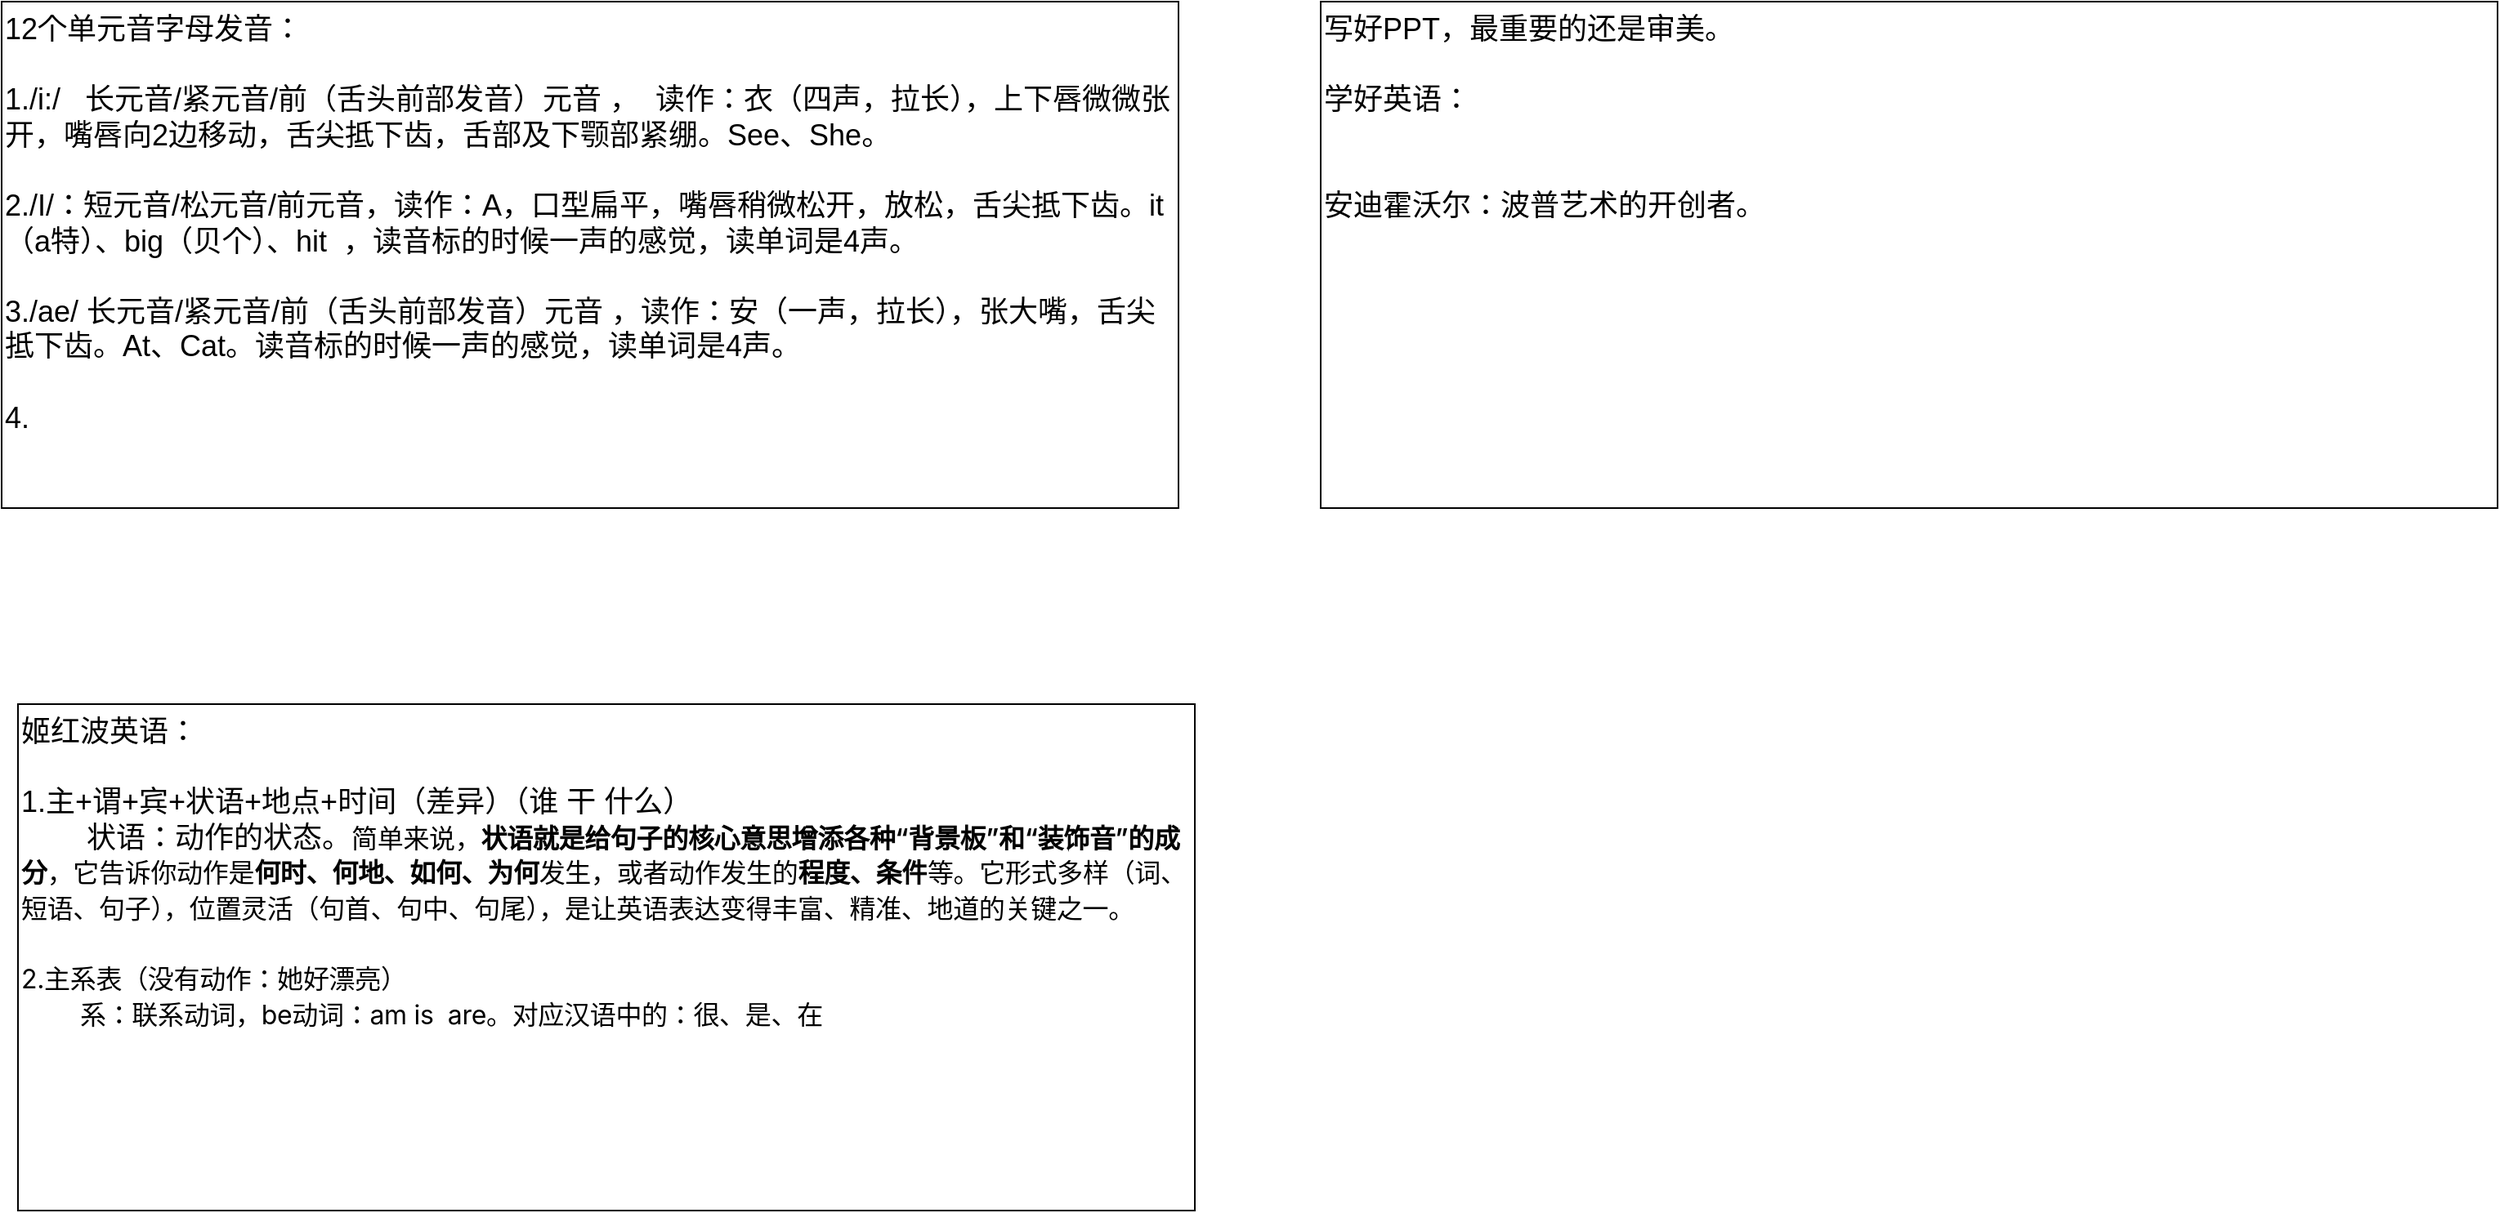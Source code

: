 <mxfile version="28.2.0">
  <diagram name="第 1 页" id="TGovTwwL7But7a9X8bMC">
    <mxGraphModel dx="2732" dy="1422" grid="1" gridSize="10" guides="1" tooltips="1" connect="1" arrows="1" fold="1" page="1" pageScale="1" pageWidth="827" pageHeight="1169" math="0" shadow="0">
      <root>
        <mxCell id="0" />
        <mxCell id="1" parent="0" />
        <mxCell id="uLltdjqib2W7RQXsCc4c-1" value="12个单元音字母发音：&lt;br&gt;&lt;br&gt;1./i:/&amp;nbsp; &amp;nbsp;长元音/紧元音/前（舌头前部发音）元音 ，&amp;nbsp; 读作：衣（四声，拉长），上下唇微微张开，嘴唇向2边移动，舌尖抵下齿，舌部及下颚部紧绷。See、She。&lt;br&gt;&lt;br&gt;2./I/：短元音/松元音/前元音，读作：A，口型扁平，嘴唇稍微松开，放松，舌尖抵下齿。it（a特）、big（贝个）、hit&amp;nbsp; ，读音标的时候一声的感觉，读单词是4声。&lt;br&gt;&lt;br&gt;3./ae/ 长元音/紧元音/前（舌头前部发音）元音&amp;nbsp;，读作：安（一声，拉长），张大嘴，舌尖抵下齿。At、Cat。读音标的时候一声的感觉，读单词是4声。&lt;br&gt;&lt;br&gt;4." style="rounded=0;whiteSpace=wrap;html=1;fontSize=18;verticalAlign=top;align=left;" parent="1" vertex="1">
          <mxGeometry x="20" y="40" width="720" height="310" as="geometry" />
        </mxCell>
        <mxCell id="ice0Nt_5gHe1XopD-pto-1" value="写好PPT，最重要的还是审美。&lt;div&gt;&lt;br&gt;&lt;/div&gt;&lt;div&gt;学好英语：&lt;/div&gt;&lt;div&gt;&lt;br&gt;&lt;/div&gt;&lt;div&gt;&lt;br&gt;&lt;/div&gt;&lt;div&gt;安迪霍沃尔：波普艺术的开创者。&lt;/div&gt;&lt;div&gt;&lt;br&gt;&lt;/div&gt;&lt;div&gt;&lt;br&gt;&lt;/div&gt;" style="rounded=0;whiteSpace=wrap;html=1;fontSize=18;verticalAlign=top;align=left;" parent="1" vertex="1">
          <mxGeometry x="827" y="40" width="720" height="310" as="geometry" />
        </mxCell>
        <mxCell id="R_t-2-VMGs6vvTkfNMz0-1" value="&lt;div&gt;姬红波英语：&lt;/div&gt;&lt;div&gt;&lt;br&gt;&lt;/div&gt;&lt;div&gt;1.主+谓+宾+状语+地点+时间（差异）（谁 干 什么）&lt;/div&gt;&lt;div&gt;&lt;span style=&quot;white-space: pre;&quot;&gt;&#x9;&lt;/span&gt;状语：动作的状态。&lt;span style=&quot;color: light-dark(rgb(0, 0, 0), rgb(255, 255, 255)); font-family: &amp;quot;PingFang SC&amp;quot;, -apple-system, BlinkMacSystemFont, &amp;quot;Segoe UI&amp;quot;, Roboto, Ubuntu, &amp;quot;Helvetica Neue&amp;quot;, Helvetica, Arial, &amp;quot;Hiragino Sans GB&amp;quot;, &amp;quot;Microsoft YaHei UI&amp;quot;, &amp;quot;Microsoft YaHei&amp;quot;, &amp;quot;Source Han Sans CN&amp;quot;, sans-serif; font-size: 16px; letter-spacing: -0.16px; background-color: rgb(255, 255, 255);&quot;&gt;简单来说，​&lt;/span&gt;&lt;span style=&quot;color: light-dark(rgb(0, 0, 0), rgb(255, 255, 255)); margin: 0px; padding: 0px; border: 0px; font-variant-numeric: inherit; font-variant-east-asian: inherit; font-variant-alternates: inherit; font-variant-position: inherit; font-variant-emoji: inherit; font-weight: 600; font-stretch: inherit; font-size: 16px; line-height: inherit; font-family: &amp;quot;PingFang SC&amp;quot;, -apple-system, BlinkMacSystemFont, &amp;quot;Segoe UI&amp;quot;, Roboto, Ubuntu, &amp;quot;Helvetica Neue&amp;quot;, Helvetica, Arial, &amp;quot;Hiragino Sans GB&amp;quot;, &amp;quot;Microsoft YaHei UI&amp;quot;, &amp;quot;Microsoft YaHei&amp;quot;, &amp;quot;Source Han Sans CN&amp;quot;, sans-serif; font-optical-sizing: inherit; font-size-adjust: inherit; font-kerning: inherit; font-feature-settings: inherit; font-variation-settings: inherit; vertical-align: baseline; letter-spacing: -0.16px; background-color: rgb(255, 255, 255);&quot;&gt;​状语就是给句子的核心意思增添各种“背景板”和“装饰音”的成分​&lt;/span&gt;&lt;span style=&quot;color: light-dark(rgb(0, 0, 0), rgb(255, 255, 255)); font-family: &amp;quot;PingFang SC&amp;quot;, -apple-system, BlinkMacSystemFont, &amp;quot;Segoe UI&amp;quot;, Roboto, Ubuntu, &amp;quot;Helvetica Neue&amp;quot;, Helvetica, Arial, &amp;quot;Hiragino Sans GB&amp;quot;, &amp;quot;Microsoft YaHei UI&amp;quot;, &amp;quot;Microsoft YaHei&amp;quot;, &amp;quot;Source Han Sans CN&amp;quot;, sans-serif; font-size: 16px; letter-spacing: -0.16px; background-color: rgb(255, 255, 255);&quot;&gt;​，它告诉你动作是​&lt;/span&gt;&lt;span style=&quot;color: light-dark(rgb(0, 0, 0), rgb(255, 255, 255)); margin: 0px; padding: 0px; border: 0px; font-variant-numeric: inherit; font-variant-east-asian: inherit; font-variant-alternates: inherit; font-variant-position: inherit; font-variant-emoji: inherit; font-weight: 600; font-stretch: inherit; font-size: 16px; line-height: inherit; font-family: &amp;quot;PingFang SC&amp;quot;, -apple-system, BlinkMacSystemFont, &amp;quot;Segoe UI&amp;quot;, Roboto, Ubuntu, &amp;quot;Helvetica Neue&amp;quot;, Helvetica, Arial, &amp;quot;Hiragino Sans GB&amp;quot;, &amp;quot;Microsoft YaHei UI&amp;quot;, &amp;quot;Microsoft YaHei&amp;quot;, &amp;quot;Source Han Sans CN&amp;quot;, sans-serif; font-optical-sizing: inherit; font-size-adjust: inherit; font-kerning: inherit; font-feature-settings: inherit; font-variation-settings: inherit; vertical-align: baseline; letter-spacing: -0.16px; background-color: rgb(255, 255, 255);&quot;&gt;​何时、何地、如何、为何​&lt;/span&gt;&lt;span style=&quot;color: light-dark(rgb(0, 0, 0), rgb(255, 255, 255)); font-family: &amp;quot;PingFang SC&amp;quot;, -apple-system, BlinkMacSystemFont, &amp;quot;Segoe UI&amp;quot;, Roboto, Ubuntu, &amp;quot;Helvetica Neue&amp;quot;, Helvetica, Arial, &amp;quot;Hiragino Sans GB&amp;quot;, &amp;quot;Microsoft YaHei UI&amp;quot;, &amp;quot;Microsoft YaHei&amp;quot;, &amp;quot;Source Han Sans CN&amp;quot;, sans-serif; font-size: 16px; letter-spacing: -0.16px; background-color: rgb(255, 255, 255);&quot;&gt;​发生，或者动作发生的​&lt;/span&gt;&lt;span style=&quot;color: light-dark(rgb(0, 0, 0), rgb(255, 255, 255)); margin: 0px; padding: 0px; border: 0px; font-variant-numeric: inherit; font-variant-east-asian: inherit; font-variant-alternates: inherit; font-variant-position: inherit; font-variant-emoji: inherit; font-weight: 600; font-stretch: inherit; font-size: 16px; line-height: inherit; font-family: &amp;quot;PingFang SC&amp;quot;, -apple-system, BlinkMacSystemFont, &amp;quot;Segoe UI&amp;quot;, Roboto, Ubuntu, &amp;quot;Helvetica Neue&amp;quot;, Helvetica, Arial, &amp;quot;Hiragino Sans GB&amp;quot;, &amp;quot;Microsoft YaHei UI&amp;quot;, &amp;quot;Microsoft YaHei&amp;quot;, &amp;quot;Source Han Sans CN&amp;quot;, sans-serif; font-optical-sizing: inherit; font-size-adjust: inherit; font-kerning: inherit; font-feature-settings: inherit; font-variation-settings: inherit; vertical-align: baseline; letter-spacing: -0.16px; background-color: rgb(255, 255, 255);&quot;&gt;​程度、条件​&lt;/span&gt;&lt;span style=&quot;color: light-dark(rgb(0, 0, 0), rgb(255, 255, 255)); font-family: &amp;quot;PingFang SC&amp;quot;, -apple-system, BlinkMacSystemFont, &amp;quot;Segoe UI&amp;quot;, Roboto, Ubuntu, &amp;quot;Helvetica Neue&amp;quot;, Helvetica, Arial, &amp;quot;Hiragino Sans GB&amp;quot;, &amp;quot;Microsoft YaHei UI&amp;quot;, &amp;quot;Microsoft YaHei&amp;quot;, &amp;quot;Source Han Sans CN&amp;quot;, sans-serif; font-size: 16px; letter-spacing: -0.16px; background-color: rgb(255, 255, 255);&quot;&gt;​等。它形式多样（词、短语、句子），位置灵活（句首、句中、句尾），是让英语表达变得丰富、精准、地道的关键之一。&lt;/span&gt;&lt;br&gt;&lt;/div&gt;&lt;div&gt;&lt;span style=&quot;color: light-dark(rgb(0, 0, 0), rgb(255, 255, 255)); font-family: &amp;quot;PingFang SC&amp;quot;, -apple-system, BlinkMacSystemFont, &amp;quot;Segoe UI&amp;quot;, Roboto, Ubuntu, &amp;quot;Helvetica Neue&amp;quot;, Helvetica, Arial, &amp;quot;Hiragino Sans GB&amp;quot;, &amp;quot;Microsoft YaHei UI&amp;quot;, &amp;quot;Microsoft YaHei&amp;quot;, &amp;quot;Source Han Sans CN&amp;quot;, sans-serif; font-size: 16px; letter-spacing: -0.16px; background-color: rgb(255, 255, 255);&quot;&gt;&lt;br&gt;&lt;/span&gt;&lt;/div&gt;&lt;div&gt;&lt;span style=&quot;color: light-dark(rgb(0, 0, 0), rgb(255, 255, 255)); font-family: &amp;quot;PingFang SC&amp;quot;, -apple-system, BlinkMacSystemFont, &amp;quot;Segoe UI&amp;quot;, Roboto, Ubuntu, &amp;quot;Helvetica Neue&amp;quot;, Helvetica, Arial, &amp;quot;Hiragino Sans GB&amp;quot;, &amp;quot;Microsoft YaHei UI&amp;quot;, &amp;quot;Microsoft YaHei&amp;quot;, &amp;quot;Source Han Sans CN&amp;quot;, sans-serif; font-size: 16px; letter-spacing: -0.16px; background-color: rgb(255, 255, 255);&quot;&gt;2.主系表（没有动作：她好漂亮）&lt;/span&gt;&lt;/div&gt;&lt;div&gt;&lt;span style=&quot;color: light-dark(rgb(0, 0, 0), rgb(255, 255, 255)); font-family: &amp;quot;PingFang SC&amp;quot;, -apple-system, BlinkMacSystemFont, &amp;quot;Segoe UI&amp;quot;, Roboto, Ubuntu, &amp;quot;Helvetica Neue&amp;quot;, Helvetica, Arial, &amp;quot;Hiragino Sans GB&amp;quot;, &amp;quot;Microsoft YaHei UI&amp;quot;, &amp;quot;Microsoft YaHei&amp;quot;, &amp;quot;Source Han Sans CN&amp;quot;, sans-serif; font-size: 16px; letter-spacing: -0.16px; background-color: rgb(255, 255, 255);&quot;&gt;&lt;span style=&quot;white-space: pre;&quot;&gt;&#x9;&lt;/span&gt;系：联系动词，be动词：am is&amp;nbsp; are。对应汉语中的：很、是、在&lt;br&gt;&lt;/span&gt;&lt;/div&gt;&lt;div&gt;&lt;br&gt;&lt;/div&gt;" style="rounded=0;whiteSpace=wrap;html=1;fontSize=18;verticalAlign=top;align=left;" vertex="1" parent="1">
          <mxGeometry x="30" y="470" width="720" height="310" as="geometry" />
        </mxCell>
      </root>
    </mxGraphModel>
  </diagram>
</mxfile>
